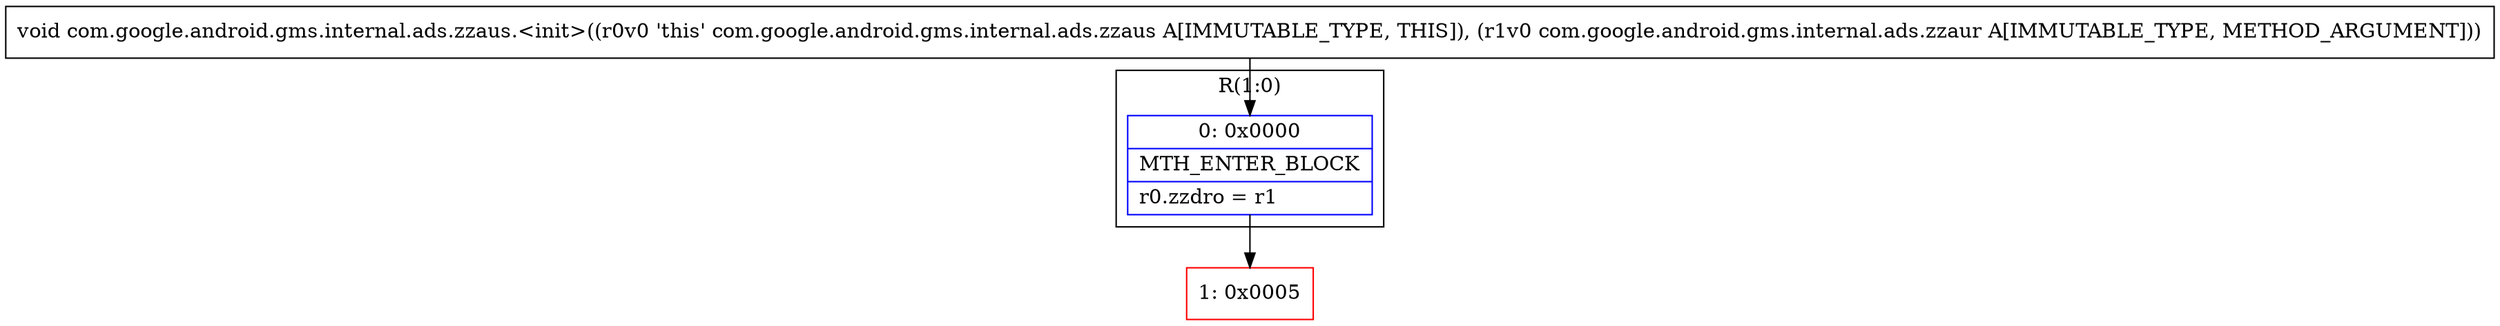 digraph "CFG forcom.google.android.gms.internal.ads.zzaus.\<init\>(Lcom\/google\/android\/gms\/internal\/ads\/zzaur;)V" {
subgraph cluster_Region_1019957699 {
label = "R(1:0)";
node [shape=record,color=blue];
Node_0 [shape=record,label="{0\:\ 0x0000|MTH_ENTER_BLOCK\l|r0.zzdro = r1\l}"];
}
Node_1 [shape=record,color=red,label="{1\:\ 0x0005}"];
MethodNode[shape=record,label="{void com.google.android.gms.internal.ads.zzaus.\<init\>((r0v0 'this' com.google.android.gms.internal.ads.zzaus A[IMMUTABLE_TYPE, THIS]), (r1v0 com.google.android.gms.internal.ads.zzaur A[IMMUTABLE_TYPE, METHOD_ARGUMENT])) }"];
MethodNode -> Node_0;
Node_0 -> Node_1;
}

